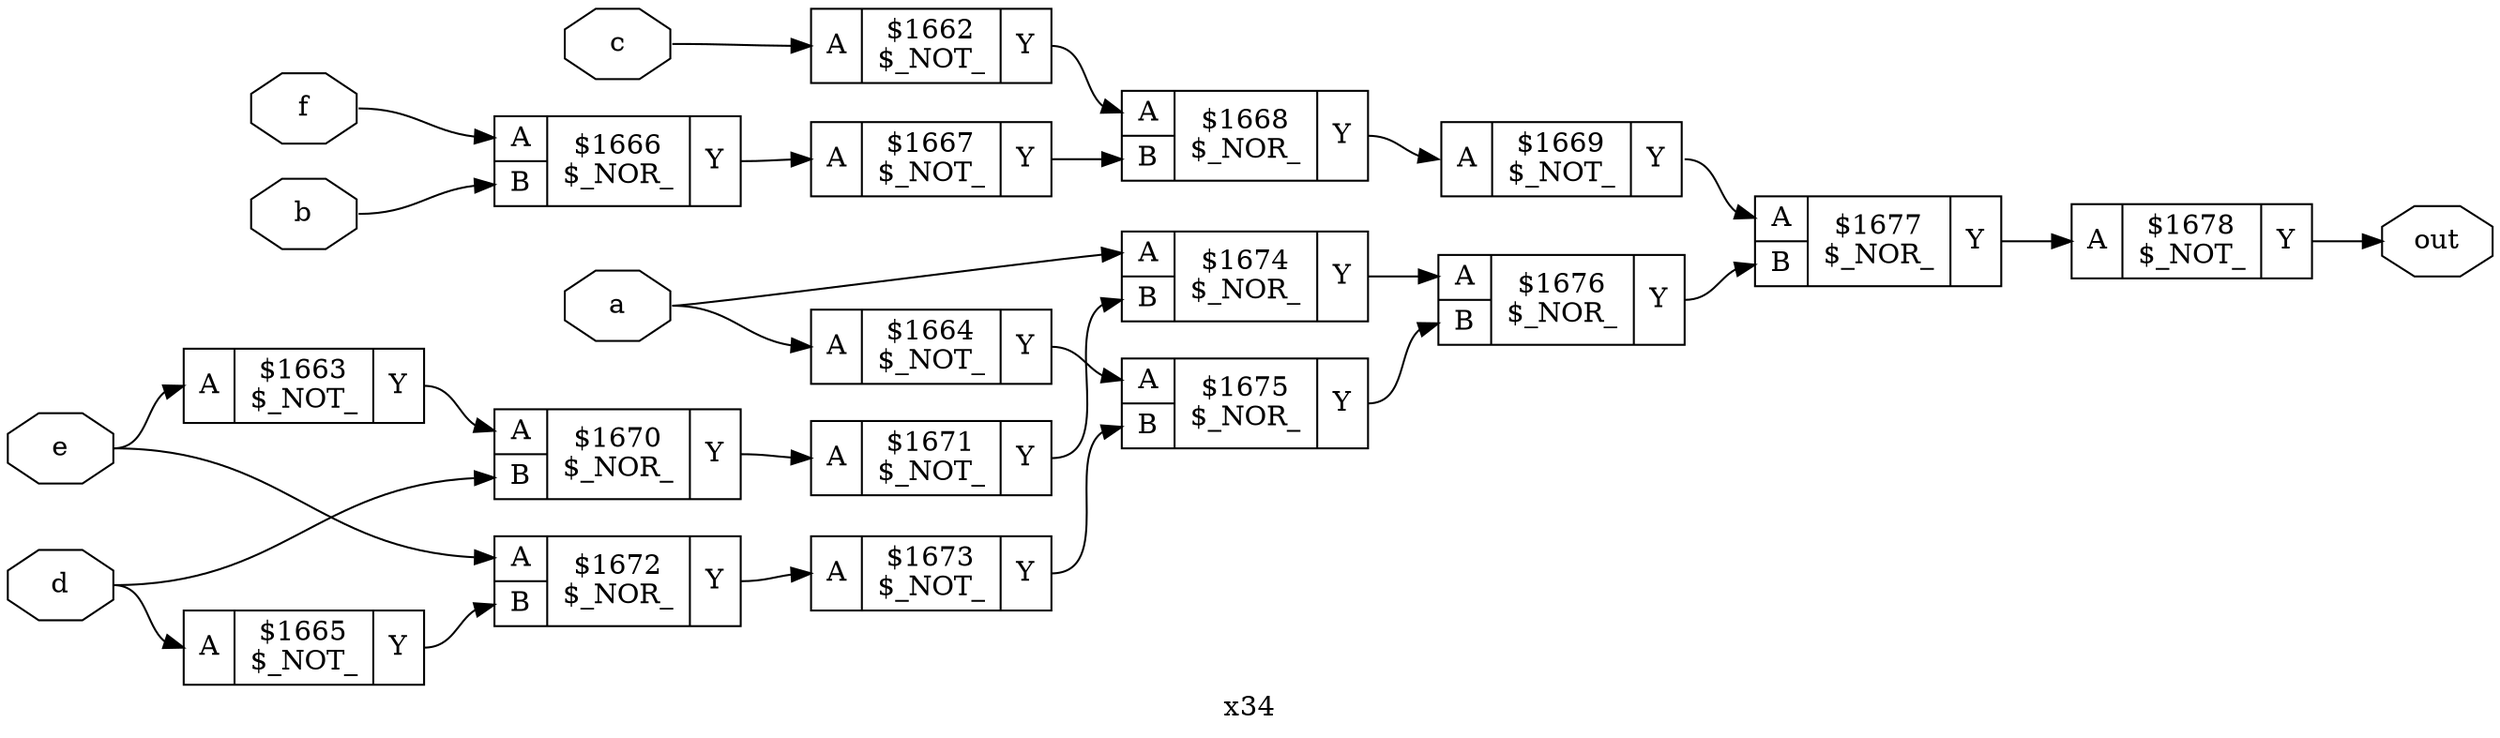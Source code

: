 digraph "x34" {
label="x34";
rankdir="LR";
remincross=true;
n17 [ shape=octagon, label="a", color="black", fontcolor="black" ];
n18 [ shape=octagon, label="b", color="black", fontcolor="black" ];
n19 [ shape=octagon, label="c", color="black", fontcolor="black" ];
n20 [ shape=octagon, label="d", color="black", fontcolor="black" ];
n21 [ shape=octagon, label="e", color="black", fontcolor="black" ];
n22 [ shape=octagon, label="f", color="black", fontcolor="black" ];
n23 [ shape=octagon, label="out", color="black", fontcolor="black" ];
c26 [ shape=record, label="{{<p24> A}|$1662\n$_NOT_|{<p25> Y}}" ];
c27 [ shape=record, label="{{<p24> A}|$1663\n$_NOT_|{<p25> Y}}" ];
c28 [ shape=record, label="{{<p24> A}|$1664\n$_NOT_|{<p25> Y}}" ];
c29 [ shape=record, label="{{<p24> A}|$1665\n$_NOT_|{<p25> Y}}" ];
c31 [ shape=record, label="{{<p24> A|<p30> B}|$1666\n$_NOR_|{<p25> Y}}" ];
c32 [ shape=record, label="{{<p24> A}|$1667\n$_NOT_|{<p25> Y}}" ];
c33 [ shape=record, label="{{<p24> A|<p30> B}|$1668\n$_NOR_|{<p25> Y}}" ];
c34 [ shape=record, label="{{<p24> A}|$1669\n$_NOT_|{<p25> Y}}" ];
c35 [ shape=record, label="{{<p24> A|<p30> B}|$1670\n$_NOR_|{<p25> Y}}" ];
c36 [ shape=record, label="{{<p24> A}|$1671\n$_NOT_|{<p25> Y}}" ];
c37 [ shape=record, label="{{<p24> A|<p30> B}|$1672\n$_NOR_|{<p25> Y}}" ];
c38 [ shape=record, label="{{<p24> A}|$1673\n$_NOT_|{<p25> Y}}" ];
c39 [ shape=record, label="{{<p24> A|<p30> B}|$1674\n$_NOR_|{<p25> Y}}" ];
c40 [ shape=record, label="{{<p24> A|<p30> B}|$1675\n$_NOR_|{<p25> Y}}" ];
c41 [ shape=record, label="{{<p24> A|<p30> B}|$1676\n$_NOR_|{<p25> Y}}" ];
c42 [ shape=record, label="{{<p24> A|<p30> B}|$1677\n$_NOR_|{<p25> Y}}" ];
c43 [ shape=record, label="{{<p24> A}|$1678\n$_NOT_|{<p25> Y}}" ];
c28:p25:e -> c40:p24:w [color="black", label=""];
c38:p25:e -> c40:p30:w [color="black", label=""];
c39:p25:e -> c41:p24:w [color="black", label=""];
c40:p25:e -> c41:p30:w [color="black", label=""];
c41:p25:e -> c42:p30:w [color="black", label=""];
c42:p25:e -> c43:p24:w [color="black", label=""];
c26:p25:e -> c33:p24:w [color="black", label=""];
c27:p25:e -> c35:p24:w [color="black", label=""];
n17:e -> c28:p24:w [color="black", label=""];
n17:e -> c39:p24:w [color="black", label=""];
n18:e -> c31:p30:w [color="black", label=""];
n19:e -> c26:p24:w [color="black", label=""];
c29:p25:e -> c37:p30:w [color="black", label=""];
n20:e -> c29:p24:w [color="black", label=""];
n20:e -> c35:p30:w [color="black", label=""];
n21:e -> c27:p24:w [color="black", label=""];
n21:e -> c37:p24:w [color="black", label=""];
n22:e -> c31:p24:w [color="black", label=""];
c43:p25:e -> n23:w [color="black", label=""];
c31:p25:e -> c32:p24:w [color="black", label=""];
c32:p25:e -> c33:p30:w [color="black", label=""];
c33:p25:e -> c34:p24:w [color="black", label=""];
c34:p25:e -> c42:p24:w [color="black", label=""];
c35:p25:e -> c36:p24:w [color="black", label=""];
c36:p25:e -> c39:p30:w [color="black", label=""];
c37:p25:e -> c38:p24:w [color="black", label=""];
}
